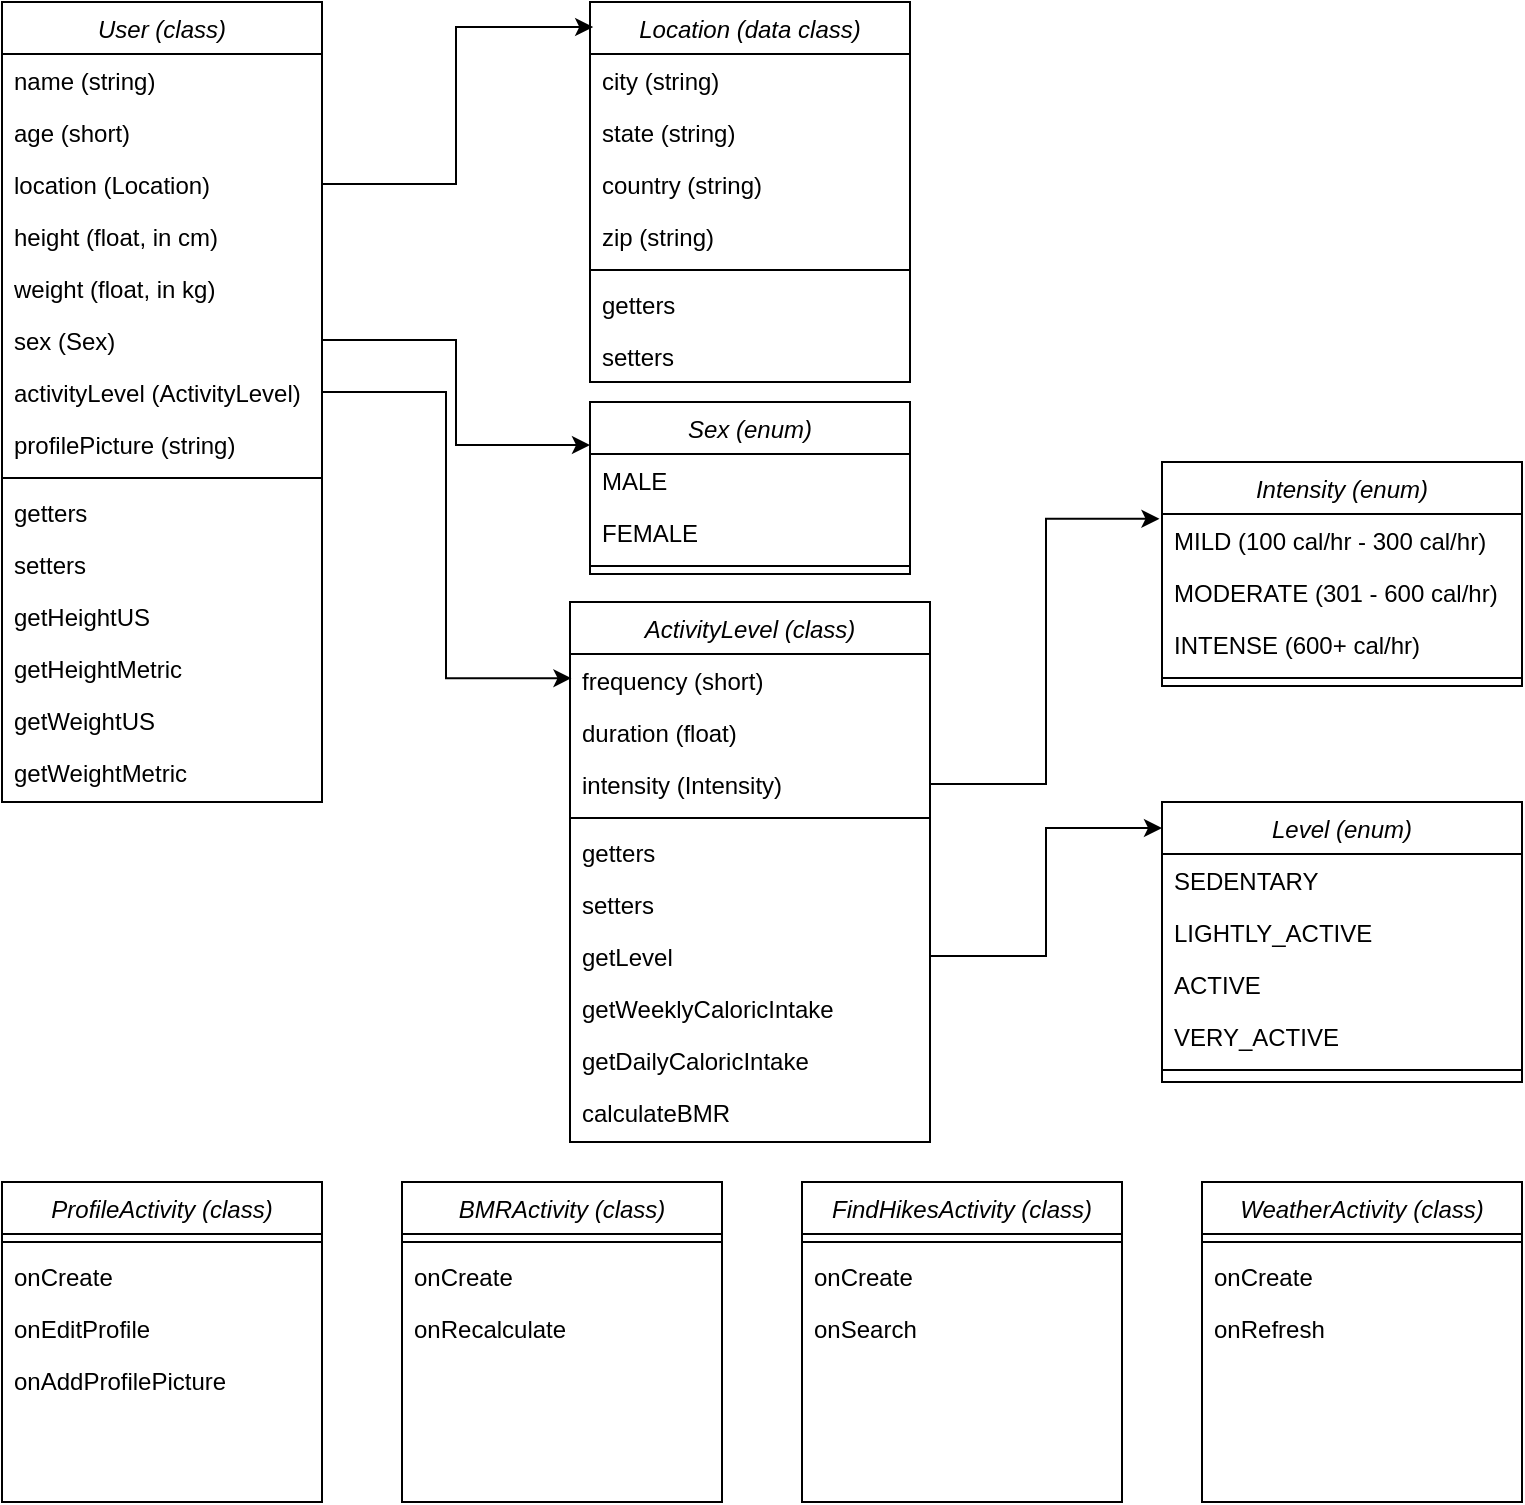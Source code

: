 <mxfile version="20.8.10" type="device"><diagram id="C5RBs43oDa-KdzZeNtuy" name="Page-1"><mxGraphModel dx="1050" dy="621" grid="1" gridSize="10" guides="1" tooltips="1" connect="0" arrows="1" fold="1" page="1" pageScale="1" pageWidth="827" pageHeight="1169" math="0" shadow="0"><root><mxCell id="WIyWlLk6GJQsqaUBKTNV-0"/><mxCell id="WIyWlLk6GJQsqaUBKTNV-1" parent="WIyWlLk6GJQsqaUBKTNV-0"/><mxCell id="-Car6sdh8GLNaql1QX-b-0" value="User (class)" style="swimlane;fontStyle=2;align=center;verticalAlign=top;childLayout=stackLayout;horizontal=1;startSize=26;horizontalStack=0;resizeParent=1;resizeLast=0;collapsible=1;marginBottom=0;rounded=0;shadow=0;strokeWidth=1;" parent="WIyWlLk6GJQsqaUBKTNV-1" vertex="1"><mxGeometry x="40" y="40" width="160" height="400" as="geometry"><mxRectangle x="220" y="120" width="160" height="26" as="alternateBounds"/></mxGeometry></mxCell><mxCell id="-Car6sdh8GLNaql1QX-b-1" value="name (string)" style="text;align=left;verticalAlign=top;spacingLeft=4;spacingRight=4;overflow=hidden;rotatable=0;points=[[0,0.5],[1,0.5]];portConstraint=eastwest;" parent="-Car6sdh8GLNaql1QX-b-0" vertex="1"><mxGeometry y="26" width="160" height="26" as="geometry"/></mxCell><mxCell id="-Car6sdh8GLNaql1QX-b-2" value="age (short)" style="text;align=left;verticalAlign=top;spacingLeft=4;spacingRight=4;overflow=hidden;rotatable=0;points=[[0,0.5],[1,0.5]];portConstraint=eastwest;rounded=0;shadow=0;html=0;" parent="-Car6sdh8GLNaql1QX-b-0" vertex="1"><mxGeometry y="52" width="160" height="26" as="geometry"/></mxCell><mxCell id="-Car6sdh8GLNaql1QX-b-3" value="location (Location)" style="text;align=left;verticalAlign=top;spacingLeft=4;spacingRight=4;overflow=hidden;rotatable=0;points=[[0,0.5],[1,0.5]];portConstraint=eastwest;rounded=0;shadow=0;html=0;" parent="-Car6sdh8GLNaql1QX-b-0" vertex="1"><mxGeometry y="78" width="160" height="26" as="geometry"/></mxCell><mxCell id="-Car6sdh8GLNaql1QX-b-6" value="height (float, in cm)" style="text;align=left;verticalAlign=top;spacingLeft=4;spacingRight=4;overflow=hidden;rotatable=0;points=[[0,0.5],[1,0.5]];portConstraint=eastwest;rounded=0;shadow=0;html=0;" parent="-Car6sdh8GLNaql1QX-b-0" vertex="1"><mxGeometry y="104" width="160" height="26" as="geometry"/></mxCell><mxCell id="-Car6sdh8GLNaql1QX-b-7" value="weight (float, in kg)" style="text;align=left;verticalAlign=top;spacingLeft=4;spacingRight=4;overflow=hidden;rotatable=0;points=[[0,0.5],[1,0.5]];portConstraint=eastwest;rounded=0;shadow=0;html=0;" parent="-Car6sdh8GLNaql1QX-b-0" vertex="1"><mxGeometry y="130" width="160" height="26" as="geometry"/></mxCell><mxCell id="-Car6sdh8GLNaql1QX-b-9" value="sex (Sex)" style="text;align=left;verticalAlign=top;spacingLeft=4;spacingRight=4;overflow=hidden;rotatable=0;points=[[0,0.5],[1,0.5]];portConstraint=eastwest;rounded=0;shadow=0;html=0;" parent="-Car6sdh8GLNaql1QX-b-0" vertex="1"><mxGeometry y="156" width="160" height="26" as="geometry"/></mxCell><mxCell id="-Car6sdh8GLNaql1QX-b-8" value="activityLevel (ActivityLevel)" style="text;align=left;verticalAlign=top;spacingLeft=4;spacingRight=4;overflow=hidden;rotatable=0;points=[[0,0.5],[1,0.5]];portConstraint=eastwest;rounded=0;shadow=0;html=0;" parent="-Car6sdh8GLNaql1QX-b-0" vertex="1"><mxGeometry y="182" width="160" height="26" as="geometry"/></mxCell><mxCell id="-Car6sdh8GLNaql1QX-b-10" value="profilePicture (string)" style="text;align=left;verticalAlign=top;spacingLeft=4;spacingRight=4;overflow=hidden;rotatable=0;points=[[0,0.5],[1,0.5]];portConstraint=eastwest;rounded=0;shadow=0;html=0;" parent="-Car6sdh8GLNaql1QX-b-0" vertex="1"><mxGeometry y="208" width="160" height="26" as="geometry"/></mxCell><mxCell id="-Car6sdh8GLNaql1QX-b-4" value="" style="line;html=1;strokeWidth=1;align=left;verticalAlign=middle;spacingTop=-1;spacingLeft=3;spacingRight=3;rotatable=0;labelPosition=right;points=[];portConstraint=eastwest;" parent="-Car6sdh8GLNaql1QX-b-0" vertex="1"><mxGeometry y="234" width="160" height="8" as="geometry"/></mxCell><mxCell id="-Car6sdh8GLNaql1QX-b-5" value="getters" style="text;align=left;verticalAlign=top;spacingLeft=4;spacingRight=4;overflow=hidden;rotatable=0;points=[[0,0.5],[1,0.5]];portConstraint=eastwest;" parent="-Car6sdh8GLNaql1QX-b-0" vertex="1"><mxGeometry y="242" width="160" height="26" as="geometry"/></mxCell><mxCell id="-Car6sdh8GLNaql1QX-b-11" value="setters" style="text;align=left;verticalAlign=top;spacingLeft=4;spacingRight=4;overflow=hidden;rotatable=0;points=[[0,0.5],[1,0.5]];portConstraint=eastwest;" parent="-Car6sdh8GLNaql1QX-b-0" vertex="1"><mxGeometry y="268" width="160" height="26" as="geometry"/></mxCell><mxCell id="-Car6sdh8GLNaql1QX-b-14" value="getHeightUS" style="text;align=left;verticalAlign=top;spacingLeft=4;spacingRight=4;overflow=hidden;rotatable=0;points=[[0,0.5],[1,0.5]];portConstraint=eastwest;" parent="-Car6sdh8GLNaql1QX-b-0" vertex="1"><mxGeometry y="294" width="160" height="26" as="geometry"/></mxCell><mxCell id="-Car6sdh8GLNaql1QX-b-39" value="getHeightMetric" style="text;align=left;verticalAlign=top;spacingLeft=4;spacingRight=4;overflow=hidden;rotatable=0;points=[[0,0.5],[1,0.5]];portConstraint=eastwest;" parent="-Car6sdh8GLNaql1QX-b-0" vertex="1"><mxGeometry y="320" width="160" height="26" as="geometry"/></mxCell><mxCell id="-Car6sdh8GLNaql1QX-b-40" value="getWeightUS" style="text;align=left;verticalAlign=top;spacingLeft=4;spacingRight=4;overflow=hidden;rotatable=0;points=[[0,0.5],[1,0.5]];portConstraint=eastwest;" parent="-Car6sdh8GLNaql1QX-b-0" vertex="1"><mxGeometry y="346" width="160" height="26" as="geometry"/></mxCell><mxCell id="-Car6sdh8GLNaql1QX-b-41" value="getWeightMetric" style="text;align=left;verticalAlign=top;spacingLeft=4;spacingRight=4;overflow=hidden;rotatable=0;points=[[0,0.5],[1,0.5]];portConstraint=eastwest;" parent="-Car6sdh8GLNaql1QX-b-0" vertex="1"><mxGeometry y="372" width="160" height="26" as="geometry"/></mxCell><mxCell id="-Car6sdh8GLNaql1QX-b-16" value="Sex (enum)" style="swimlane;fontStyle=2;align=center;verticalAlign=top;childLayout=stackLayout;horizontal=1;startSize=26;horizontalStack=0;resizeParent=1;resizeLast=0;collapsible=1;marginBottom=0;rounded=0;shadow=0;strokeWidth=1;" parent="WIyWlLk6GJQsqaUBKTNV-1" vertex="1"><mxGeometry x="334" y="240" width="160" height="86" as="geometry"><mxRectangle x="220" y="120" width="160" height="26" as="alternateBounds"/></mxGeometry></mxCell><mxCell id="-Car6sdh8GLNaql1QX-b-17" value="MALE" style="text;align=left;verticalAlign=top;spacingLeft=4;spacingRight=4;overflow=hidden;rotatable=0;points=[[0,0.5],[1,0.5]];portConstraint=eastwest;" parent="-Car6sdh8GLNaql1QX-b-16" vertex="1"><mxGeometry y="26" width="160" height="26" as="geometry"/></mxCell><mxCell id="-Car6sdh8GLNaql1QX-b-18" value="FEMALE" style="text;align=left;verticalAlign=top;spacingLeft=4;spacingRight=4;overflow=hidden;rotatable=0;points=[[0,0.5],[1,0.5]];portConstraint=eastwest;rounded=0;shadow=0;html=0;" parent="-Car6sdh8GLNaql1QX-b-16" vertex="1"><mxGeometry y="52" width="160" height="26" as="geometry"/></mxCell><mxCell id="-Car6sdh8GLNaql1QX-b-20" value="" style="line;html=1;strokeWidth=1;align=left;verticalAlign=middle;spacingTop=-1;spacingLeft=3;spacingRight=3;rotatable=0;labelPosition=right;points=[];portConstraint=eastwest;" parent="-Car6sdh8GLNaql1QX-b-16" vertex="1"><mxGeometry y="78" width="160" height="8" as="geometry"/></mxCell><mxCell id="-Car6sdh8GLNaql1QX-b-22" style="edgeStyle=orthogonalEdgeStyle;rounded=0;orthogonalLoop=1;jettySize=auto;html=1;exitX=1;exitY=0.5;exitDx=0;exitDy=0;entryX=0;entryY=0.25;entryDx=0;entryDy=0;" parent="WIyWlLk6GJQsqaUBKTNV-1" source="-Car6sdh8GLNaql1QX-b-9" target="-Car6sdh8GLNaql1QX-b-16" edge="1"><mxGeometry relative="1" as="geometry"/></mxCell><mxCell id="-Car6sdh8GLNaql1QX-b-23" value="Location (data class)" style="swimlane;fontStyle=2;align=center;verticalAlign=top;childLayout=stackLayout;horizontal=1;startSize=26;horizontalStack=0;resizeParent=1;resizeLast=0;collapsible=1;marginBottom=0;rounded=0;shadow=0;strokeWidth=1;" parent="WIyWlLk6GJQsqaUBKTNV-1" vertex="1"><mxGeometry x="334" y="40" width="160" height="190" as="geometry"><mxRectangle x="220" y="120" width="160" height="26" as="alternateBounds"/></mxGeometry></mxCell><mxCell id="-Car6sdh8GLNaql1QX-b-25" value="city (string)" style="text;align=left;verticalAlign=top;spacingLeft=4;spacingRight=4;overflow=hidden;rotatable=0;points=[[0,0.5],[1,0.5]];portConstraint=eastwest;rounded=0;shadow=0;html=0;" parent="-Car6sdh8GLNaql1QX-b-23" vertex="1"><mxGeometry y="26" width="160" height="26" as="geometry"/></mxCell><mxCell id="-Car6sdh8GLNaql1QX-b-27" value="state (string)" style="text;align=left;verticalAlign=top;spacingLeft=4;spacingRight=4;overflow=hidden;rotatable=0;points=[[0,0.5],[1,0.5]];portConstraint=eastwest;rounded=0;shadow=0;html=0;" parent="-Car6sdh8GLNaql1QX-b-23" vertex="1"><mxGeometry y="52" width="160" height="26" as="geometry"/></mxCell><mxCell id="-Car6sdh8GLNaql1QX-b-28" value="country (string)" style="text;align=left;verticalAlign=top;spacingLeft=4;spacingRight=4;overflow=hidden;rotatable=0;points=[[0,0.5],[1,0.5]];portConstraint=eastwest;rounded=0;shadow=0;html=0;" parent="-Car6sdh8GLNaql1QX-b-23" vertex="1"><mxGeometry y="78" width="160" height="26" as="geometry"/></mxCell><mxCell id="-Car6sdh8GLNaql1QX-b-29" value="zip (string)" style="text;align=left;verticalAlign=top;spacingLeft=4;spacingRight=4;overflow=hidden;rotatable=0;points=[[0,0.5],[1,0.5]];portConstraint=eastwest;rounded=0;shadow=0;html=0;" parent="-Car6sdh8GLNaql1QX-b-23" vertex="1"><mxGeometry y="104" width="160" height="26" as="geometry"/></mxCell><mxCell id="-Car6sdh8GLNaql1QX-b-26" value="" style="line;html=1;strokeWidth=1;align=left;verticalAlign=middle;spacingTop=-1;spacingLeft=3;spacingRight=3;rotatable=0;labelPosition=right;points=[];portConstraint=eastwest;" parent="-Car6sdh8GLNaql1QX-b-23" vertex="1"><mxGeometry y="130" width="160" height="8" as="geometry"/></mxCell><mxCell id="-Car6sdh8GLNaql1QX-b-30" value="getters" style="text;align=left;verticalAlign=top;spacingLeft=4;spacingRight=4;overflow=hidden;rotatable=0;points=[[0,0.5],[1,0.5]];portConstraint=eastwest;rounded=0;shadow=0;html=0;" parent="-Car6sdh8GLNaql1QX-b-23" vertex="1"><mxGeometry y="138" width="160" height="26" as="geometry"/></mxCell><mxCell id="-Car6sdh8GLNaql1QX-b-31" value="setters" style="text;align=left;verticalAlign=top;spacingLeft=4;spacingRight=4;overflow=hidden;rotatable=0;points=[[0,0.5],[1,0.5]];portConstraint=eastwest;rounded=0;shadow=0;html=0;" parent="-Car6sdh8GLNaql1QX-b-23" vertex="1"><mxGeometry y="164" width="160" height="26" as="geometry"/></mxCell><mxCell id="-Car6sdh8GLNaql1QX-b-32" style="edgeStyle=orthogonalEdgeStyle;rounded=0;orthogonalLoop=1;jettySize=auto;html=1;exitX=1;exitY=0.5;exitDx=0;exitDy=0;entryX=0.01;entryY=0.066;entryDx=0;entryDy=0;entryPerimeter=0;" parent="WIyWlLk6GJQsqaUBKTNV-1" source="-Car6sdh8GLNaql1QX-b-3" target="-Car6sdh8GLNaql1QX-b-23" edge="1"><mxGeometry relative="1" as="geometry"/></mxCell><mxCell id="-Car6sdh8GLNaql1QX-b-43" value="ActivityLevel (class)" style="swimlane;fontStyle=2;align=center;verticalAlign=top;childLayout=stackLayout;horizontal=1;startSize=26;horizontalStack=0;resizeParent=1;resizeLast=0;collapsible=1;marginBottom=0;rounded=0;shadow=0;strokeWidth=1;" parent="WIyWlLk6GJQsqaUBKTNV-1" vertex="1"><mxGeometry x="324" y="340" width="180" height="270" as="geometry"><mxRectangle x="220" y="120" width="160" height="26" as="alternateBounds"/></mxGeometry></mxCell><mxCell id="-Car6sdh8GLNaql1QX-b-44" value="frequency (short) " style="text;align=left;verticalAlign=top;spacingLeft=4;spacingRight=4;overflow=hidden;rotatable=0;points=[[0,0.5],[1,0.5]];portConstraint=eastwest;" parent="-Car6sdh8GLNaql1QX-b-43" vertex="1"><mxGeometry y="26" width="180" height="26" as="geometry"/></mxCell><mxCell id="-Car6sdh8GLNaql1QX-b-50" value="duration (float)" style="text;align=left;verticalAlign=top;spacingLeft=4;spacingRight=4;overflow=hidden;rotatable=0;points=[[0,0.5],[1,0.5]];portConstraint=eastwest;rounded=0;shadow=0;html=0;" parent="-Car6sdh8GLNaql1QX-b-43" vertex="1"><mxGeometry y="52" width="180" height="26" as="geometry"/></mxCell><mxCell id="C7Ylv1V5K45jK19zrEqn-1" value="intensity (Intensity)" style="text;align=left;verticalAlign=top;spacingLeft=4;spacingRight=4;overflow=hidden;rotatable=0;points=[[0,0.5],[1,0.5]];portConstraint=eastwest;rounded=0;shadow=0;html=0;" vertex="1" parent="-Car6sdh8GLNaql1QX-b-43"><mxGeometry y="78" width="180" height="26" as="geometry"/></mxCell><mxCell id="-Car6sdh8GLNaql1QX-b-47" value="" style="line;html=1;strokeWidth=1;align=left;verticalAlign=middle;spacingTop=-1;spacingLeft=3;spacingRight=3;rotatable=0;labelPosition=right;points=[];portConstraint=eastwest;" parent="-Car6sdh8GLNaql1QX-b-43" vertex="1"><mxGeometry y="104" width="180" height="8" as="geometry"/></mxCell><mxCell id="-Car6sdh8GLNaql1QX-b-51" value="getters" style="text;align=left;verticalAlign=top;spacingLeft=4;spacingRight=4;overflow=hidden;rotatable=0;points=[[0,0.5],[1,0.5]];portConstraint=eastwest;rounded=0;shadow=0;html=0;" parent="-Car6sdh8GLNaql1QX-b-43" vertex="1"><mxGeometry y="112" width="180" height="26" as="geometry"/></mxCell><mxCell id="-Car6sdh8GLNaql1QX-b-52" value="setters" style="text;align=left;verticalAlign=top;spacingLeft=4;spacingRight=4;overflow=hidden;rotatable=0;points=[[0,0.5],[1,0.5]];portConstraint=eastwest;rounded=0;shadow=0;html=0;" parent="-Car6sdh8GLNaql1QX-b-43" vertex="1"><mxGeometry y="138" width="180" height="26" as="geometry"/></mxCell><mxCell id="ti4JxNZuM3j6aKJ5Z41s-14" value="getLevel" style="text;align=left;verticalAlign=top;spacingLeft=4;spacingRight=4;overflow=hidden;rotatable=0;points=[[0,0.5],[1,0.5]];portConstraint=eastwest;rounded=0;shadow=0;html=0;" parent="-Car6sdh8GLNaql1QX-b-43" vertex="1"><mxGeometry y="164" width="180" height="26" as="geometry"/></mxCell><mxCell id="C7Ylv1V5K45jK19zrEqn-0" value="getWeeklyCaloricIntake" style="text;align=left;verticalAlign=top;spacingLeft=4;spacingRight=4;overflow=hidden;rotatable=0;points=[[0,0.5],[1,0.5]];portConstraint=eastwest;rounded=0;shadow=0;html=0;" vertex="1" parent="-Car6sdh8GLNaql1QX-b-43"><mxGeometry y="190" width="180" height="26" as="geometry"/></mxCell><mxCell id="C7Ylv1V5K45jK19zrEqn-9" value="getDailyCaloricIntake" style="text;align=left;verticalAlign=top;spacingLeft=4;spacingRight=4;overflow=hidden;rotatable=0;points=[[0,0.5],[1,0.5]];portConstraint=eastwest;rounded=0;shadow=0;html=0;" vertex="1" parent="-Car6sdh8GLNaql1QX-b-43"><mxGeometry y="216" width="180" height="26" as="geometry"/></mxCell><mxCell id="C7Ylv1V5K45jK19zrEqn-10" value="calculateBMR" style="text;align=left;verticalAlign=top;spacingLeft=4;spacingRight=4;overflow=hidden;rotatable=0;points=[[0,0.5],[1,0.5]];portConstraint=eastwest;rounded=0;shadow=0;html=0;" vertex="1" parent="-Car6sdh8GLNaql1QX-b-43"><mxGeometry y="242" width="180" height="26" as="geometry"/></mxCell><mxCell id="-Car6sdh8GLNaql1QX-b-53" style="edgeStyle=orthogonalEdgeStyle;rounded=0;orthogonalLoop=1;jettySize=auto;html=1;exitX=1;exitY=0.5;exitDx=0;exitDy=0;entryX=0.004;entryY=0.141;entryDx=0;entryDy=0;entryPerimeter=0;" parent="WIyWlLk6GJQsqaUBKTNV-1" source="-Car6sdh8GLNaql1QX-b-8" target="-Car6sdh8GLNaql1QX-b-43" edge="1"><mxGeometry relative="1" as="geometry"/></mxCell><mxCell id="-Car6sdh8GLNaql1QX-b-54" value="ProfileActivity (class)" style="swimlane;fontStyle=2;align=center;verticalAlign=top;childLayout=stackLayout;horizontal=1;startSize=26;horizontalStack=0;resizeParent=1;resizeLast=0;collapsible=1;marginBottom=0;rounded=0;shadow=0;strokeWidth=1;" parent="WIyWlLk6GJQsqaUBKTNV-1" vertex="1"><mxGeometry x="40" y="630" width="160" height="160" as="geometry"><mxRectangle x="220" y="120" width="160" height="26" as="alternateBounds"/></mxGeometry></mxCell><mxCell id="-Car6sdh8GLNaql1QX-b-55" value="" style="line;html=1;strokeWidth=1;align=left;verticalAlign=middle;spacingTop=-1;spacingLeft=3;spacingRight=3;rotatable=0;labelPosition=right;points=[];portConstraint=eastwest;" parent="-Car6sdh8GLNaql1QX-b-54" vertex="1"><mxGeometry y="26" width="160" height="8" as="geometry"/></mxCell><mxCell id="-Car6sdh8GLNaql1QX-b-59" value="onCreate" style="text;align=left;verticalAlign=top;spacingLeft=4;spacingRight=4;overflow=hidden;rotatable=0;points=[[0,0.5],[1,0.5]];portConstraint=eastwest;rounded=0;shadow=0;html=0;" parent="-Car6sdh8GLNaql1QX-b-54" vertex="1"><mxGeometry y="34" width="160" height="26" as="geometry"/></mxCell><mxCell id="-Car6sdh8GLNaql1QX-b-61" value="onEditProfile" style="text;align=left;verticalAlign=top;spacingLeft=4;spacingRight=4;overflow=hidden;rotatable=0;points=[[0,0.5],[1,0.5]];portConstraint=eastwest;rounded=0;shadow=0;html=0;" parent="-Car6sdh8GLNaql1QX-b-54" vertex="1"><mxGeometry y="60" width="160" height="26" as="geometry"/></mxCell><mxCell id="-Car6sdh8GLNaql1QX-b-62" value="onAddProfilePicture" style="text;align=left;verticalAlign=top;spacingLeft=4;spacingRight=4;overflow=hidden;rotatable=0;points=[[0,0.5],[1,0.5]];portConstraint=eastwest;rounded=0;shadow=0;html=0;" parent="-Car6sdh8GLNaql1QX-b-54" vertex="1"><mxGeometry y="86" width="160" height="26" as="geometry"/></mxCell><mxCell id="-Car6sdh8GLNaql1QX-b-63" value="BMRActivity (class)" style="swimlane;fontStyle=2;align=center;verticalAlign=top;childLayout=stackLayout;horizontal=1;startSize=26;horizontalStack=0;resizeParent=1;resizeLast=0;collapsible=1;marginBottom=0;rounded=0;shadow=0;strokeWidth=1;" parent="WIyWlLk6GJQsqaUBKTNV-1" vertex="1"><mxGeometry x="240" y="630" width="160" height="160" as="geometry"><mxRectangle x="220" y="120" width="160" height="26" as="alternateBounds"/></mxGeometry></mxCell><mxCell id="-Car6sdh8GLNaql1QX-b-64" value="" style="line;html=1;strokeWidth=1;align=left;verticalAlign=middle;spacingTop=-1;spacingLeft=3;spacingRight=3;rotatable=0;labelPosition=right;points=[];portConstraint=eastwest;" parent="-Car6sdh8GLNaql1QX-b-63" vertex="1"><mxGeometry y="26" width="160" height="8" as="geometry"/></mxCell><mxCell id="-Car6sdh8GLNaql1QX-b-65" value="onCreate" style="text;align=left;verticalAlign=top;spacingLeft=4;spacingRight=4;overflow=hidden;rotatable=0;points=[[0,0.5],[1,0.5]];portConstraint=eastwest;rounded=0;shadow=0;html=0;" parent="-Car6sdh8GLNaql1QX-b-63" vertex="1"><mxGeometry y="34" width="160" height="26" as="geometry"/></mxCell><mxCell id="-Car6sdh8GLNaql1QX-b-67" value="onRecalculate" style="text;align=left;verticalAlign=top;spacingLeft=4;spacingRight=4;overflow=hidden;rotatable=0;points=[[0,0.5],[1,0.5]];portConstraint=eastwest;rounded=0;shadow=0;html=0;" parent="-Car6sdh8GLNaql1QX-b-63" vertex="1"><mxGeometry y="60" width="160" height="26" as="geometry"/></mxCell><mxCell id="-Car6sdh8GLNaql1QX-b-69" value="FindHikesActivity (class)" style="swimlane;fontStyle=2;align=center;verticalAlign=top;childLayout=stackLayout;horizontal=1;startSize=26;horizontalStack=0;resizeParent=1;resizeLast=0;collapsible=1;marginBottom=0;rounded=0;shadow=0;strokeWidth=1;" parent="WIyWlLk6GJQsqaUBKTNV-1" vertex="1"><mxGeometry x="440" y="630" width="160" height="160" as="geometry"><mxRectangle x="220" y="120" width="160" height="26" as="alternateBounds"/></mxGeometry></mxCell><mxCell id="-Car6sdh8GLNaql1QX-b-70" value="" style="line;html=1;strokeWidth=1;align=left;verticalAlign=middle;spacingTop=-1;spacingLeft=3;spacingRight=3;rotatable=0;labelPosition=right;points=[];portConstraint=eastwest;" parent="-Car6sdh8GLNaql1QX-b-69" vertex="1"><mxGeometry y="26" width="160" height="8" as="geometry"/></mxCell><mxCell id="-Car6sdh8GLNaql1QX-b-71" value="onCreate" style="text;align=left;verticalAlign=top;spacingLeft=4;spacingRight=4;overflow=hidden;rotatable=0;points=[[0,0.5],[1,0.5]];portConstraint=eastwest;rounded=0;shadow=0;html=0;" parent="-Car6sdh8GLNaql1QX-b-69" vertex="1"><mxGeometry y="34" width="160" height="26" as="geometry"/></mxCell><mxCell id="-Car6sdh8GLNaql1QX-b-73" value="onSearch" style="text;align=left;verticalAlign=top;spacingLeft=4;spacingRight=4;overflow=hidden;rotatable=0;points=[[0,0.5],[1,0.5]];portConstraint=eastwest;rounded=0;shadow=0;html=0;" parent="-Car6sdh8GLNaql1QX-b-69" vertex="1"><mxGeometry y="60" width="160" height="26" as="geometry"/></mxCell><mxCell id="-Car6sdh8GLNaql1QX-b-75" value="WeatherActivity (class)" style="swimlane;fontStyle=2;align=center;verticalAlign=top;childLayout=stackLayout;horizontal=1;startSize=26;horizontalStack=0;resizeParent=1;resizeLast=0;collapsible=1;marginBottom=0;rounded=0;shadow=0;strokeWidth=1;" parent="WIyWlLk6GJQsqaUBKTNV-1" vertex="1"><mxGeometry x="640" y="630" width="160" height="160" as="geometry"><mxRectangle x="220" y="120" width="160" height="26" as="alternateBounds"/></mxGeometry></mxCell><mxCell id="-Car6sdh8GLNaql1QX-b-76" value="" style="line;html=1;strokeWidth=1;align=left;verticalAlign=middle;spacingTop=-1;spacingLeft=3;spacingRight=3;rotatable=0;labelPosition=right;points=[];portConstraint=eastwest;" parent="-Car6sdh8GLNaql1QX-b-75" vertex="1"><mxGeometry y="26" width="160" height="8" as="geometry"/></mxCell><mxCell id="-Car6sdh8GLNaql1QX-b-77" value="onCreate" style="text;align=left;verticalAlign=top;spacingLeft=4;spacingRight=4;overflow=hidden;rotatable=0;points=[[0,0.5],[1,0.5]];portConstraint=eastwest;rounded=0;shadow=0;html=0;" parent="-Car6sdh8GLNaql1QX-b-75" vertex="1"><mxGeometry y="34" width="160" height="26" as="geometry"/></mxCell><mxCell id="-Car6sdh8GLNaql1QX-b-78" value="onRefresh" style="text;align=left;verticalAlign=top;spacingLeft=4;spacingRight=4;overflow=hidden;rotatable=0;points=[[0,0.5],[1,0.5]];portConstraint=eastwest;rounded=0;shadow=0;html=0;" parent="-Car6sdh8GLNaql1QX-b-75" vertex="1"><mxGeometry y="60" width="160" height="26" as="geometry"/></mxCell><mxCell id="ti4JxNZuM3j6aKJ5Z41s-5" value="Level (enum)" style="swimlane;fontStyle=2;align=center;verticalAlign=top;childLayout=stackLayout;horizontal=1;startSize=26;horizontalStack=0;resizeParent=1;resizeLast=0;collapsible=1;marginBottom=0;rounded=0;shadow=0;strokeWidth=1;" parent="WIyWlLk6GJQsqaUBKTNV-1" vertex="1"><mxGeometry x="620" y="440" width="180" height="140" as="geometry"><mxRectangle x="220" y="120" width="160" height="26" as="alternateBounds"/></mxGeometry></mxCell><mxCell id="ti4JxNZuM3j6aKJ5Z41s-6" value="SEDENTARY" style="text;align=left;verticalAlign=top;spacingLeft=4;spacingRight=4;overflow=hidden;rotatable=0;points=[[0,0.5],[1,0.5]];portConstraint=eastwest;" parent="ti4JxNZuM3j6aKJ5Z41s-5" vertex="1"><mxGeometry y="26" width="180" height="26" as="geometry"/></mxCell><mxCell id="ti4JxNZuM3j6aKJ5Z41s-7" value="LIGHTLY_ACTIVE" style="text;align=left;verticalAlign=top;spacingLeft=4;spacingRight=4;overflow=hidden;rotatable=0;points=[[0,0.5],[1,0.5]];portConstraint=eastwest;" parent="ti4JxNZuM3j6aKJ5Z41s-5" vertex="1"><mxGeometry y="52" width="180" height="26" as="geometry"/></mxCell><mxCell id="ti4JxNZuM3j6aKJ5Z41s-8" value="ACTIVE" style="text;align=left;verticalAlign=top;spacingLeft=4;spacingRight=4;overflow=hidden;rotatable=0;points=[[0,0.5],[1,0.5]];portConstraint=eastwest;" parent="ti4JxNZuM3j6aKJ5Z41s-5" vertex="1"><mxGeometry y="78" width="180" height="26" as="geometry"/></mxCell><mxCell id="ti4JxNZuM3j6aKJ5Z41s-9" value="VERY_ACTIVE" style="text;align=left;verticalAlign=top;spacingLeft=4;spacingRight=4;overflow=hidden;rotatable=0;points=[[0,0.5],[1,0.5]];portConstraint=eastwest;" parent="ti4JxNZuM3j6aKJ5Z41s-5" vertex="1"><mxGeometry y="104" width="180" height="26" as="geometry"/></mxCell><mxCell id="ti4JxNZuM3j6aKJ5Z41s-13" value="" style="line;html=1;strokeWidth=1;align=left;verticalAlign=middle;spacingTop=-1;spacingLeft=3;spacingRight=3;rotatable=0;labelPosition=right;points=[];portConstraint=eastwest;" parent="ti4JxNZuM3j6aKJ5Z41s-5" vertex="1"><mxGeometry y="130" width="180" height="8" as="geometry"/></mxCell><mxCell id="ti4JxNZuM3j6aKJ5Z41s-17" style="edgeStyle=orthogonalEdgeStyle;rounded=0;orthogonalLoop=1;jettySize=auto;html=1;exitX=1;exitY=0.5;exitDx=0;exitDy=0;entryX=0;entryY=0.093;entryDx=0;entryDy=0;entryPerimeter=0;" parent="WIyWlLk6GJQsqaUBKTNV-1" source="ti4JxNZuM3j6aKJ5Z41s-14" target="ti4JxNZuM3j6aKJ5Z41s-5" edge="1"><mxGeometry relative="1" as="geometry"/></mxCell><mxCell id="C7Ylv1V5K45jK19zrEqn-2" value="Intensity (enum)" style="swimlane;fontStyle=2;align=center;verticalAlign=top;childLayout=stackLayout;horizontal=1;startSize=26;horizontalStack=0;resizeParent=1;resizeLast=0;collapsible=1;marginBottom=0;rounded=0;shadow=0;strokeWidth=1;" vertex="1" parent="WIyWlLk6GJQsqaUBKTNV-1"><mxGeometry x="620" y="270" width="180" height="112" as="geometry"><mxRectangle x="220" y="120" width="160" height="26" as="alternateBounds"/></mxGeometry></mxCell><mxCell id="C7Ylv1V5K45jK19zrEqn-3" value="MILD (100 cal/hr - 300 cal/hr)" style="text;align=left;verticalAlign=top;spacingLeft=4;spacingRight=4;overflow=hidden;rotatable=0;points=[[0,0.5],[1,0.5]];portConstraint=eastwest;" vertex="1" parent="C7Ylv1V5K45jK19zrEqn-2"><mxGeometry y="26" width="180" height="26" as="geometry"/></mxCell><mxCell id="C7Ylv1V5K45jK19zrEqn-4" value="MODERATE (301 - 600 cal/hr)" style="text;align=left;verticalAlign=top;spacingLeft=4;spacingRight=4;overflow=hidden;rotatable=0;points=[[0,0.5],[1,0.5]];portConstraint=eastwest;" vertex="1" parent="C7Ylv1V5K45jK19zrEqn-2"><mxGeometry y="52" width="180" height="26" as="geometry"/></mxCell><mxCell id="C7Ylv1V5K45jK19zrEqn-5" value="INTENSE (600+ cal/hr)" style="text;align=left;verticalAlign=top;spacingLeft=4;spacingRight=4;overflow=hidden;rotatable=0;points=[[0,0.5],[1,0.5]];portConstraint=eastwest;" vertex="1" parent="C7Ylv1V5K45jK19zrEqn-2"><mxGeometry y="78" width="180" height="26" as="geometry"/></mxCell><mxCell id="C7Ylv1V5K45jK19zrEqn-7" value="" style="line;html=1;strokeWidth=1;align=left;verticalAlign=middle;spacingTop=-1;spacingLeft=3;spacingRight=3;rotatable=0;labelPosition=right;points=[];portConstraint=eastwest;" vertex="1" parent="C7Ylv1V5K45jK19zrEqn-2"><mxGeometry y="104" width="180" height="8" as="geometry"/></mxCell><mxCell id="C7Ylv1V5K45jK19zrEqn-8" style="edgeStyle=orthogonalEdgeStyle;rounded=0;orthogonalLoop=1;jettySize=auto;html=1;exitX=1;exitY=0.5;exitDx=0;exitDy=0;entryX=-0.007;entryY=0.092;entryDx=0;entryDy=0;entryPerimeter=0;" edge="1" parent="WIyWlLk6GJQsqaUBKTNV-1" source="C7Ylv1V5K45jK19zrEqn-1" target="C7Ylv1V5K45jK19zrEqn-3"><mxGeometry relative="1" as="geometry"/></mxCell></root></mxGraphModel></diagram></mxfile>